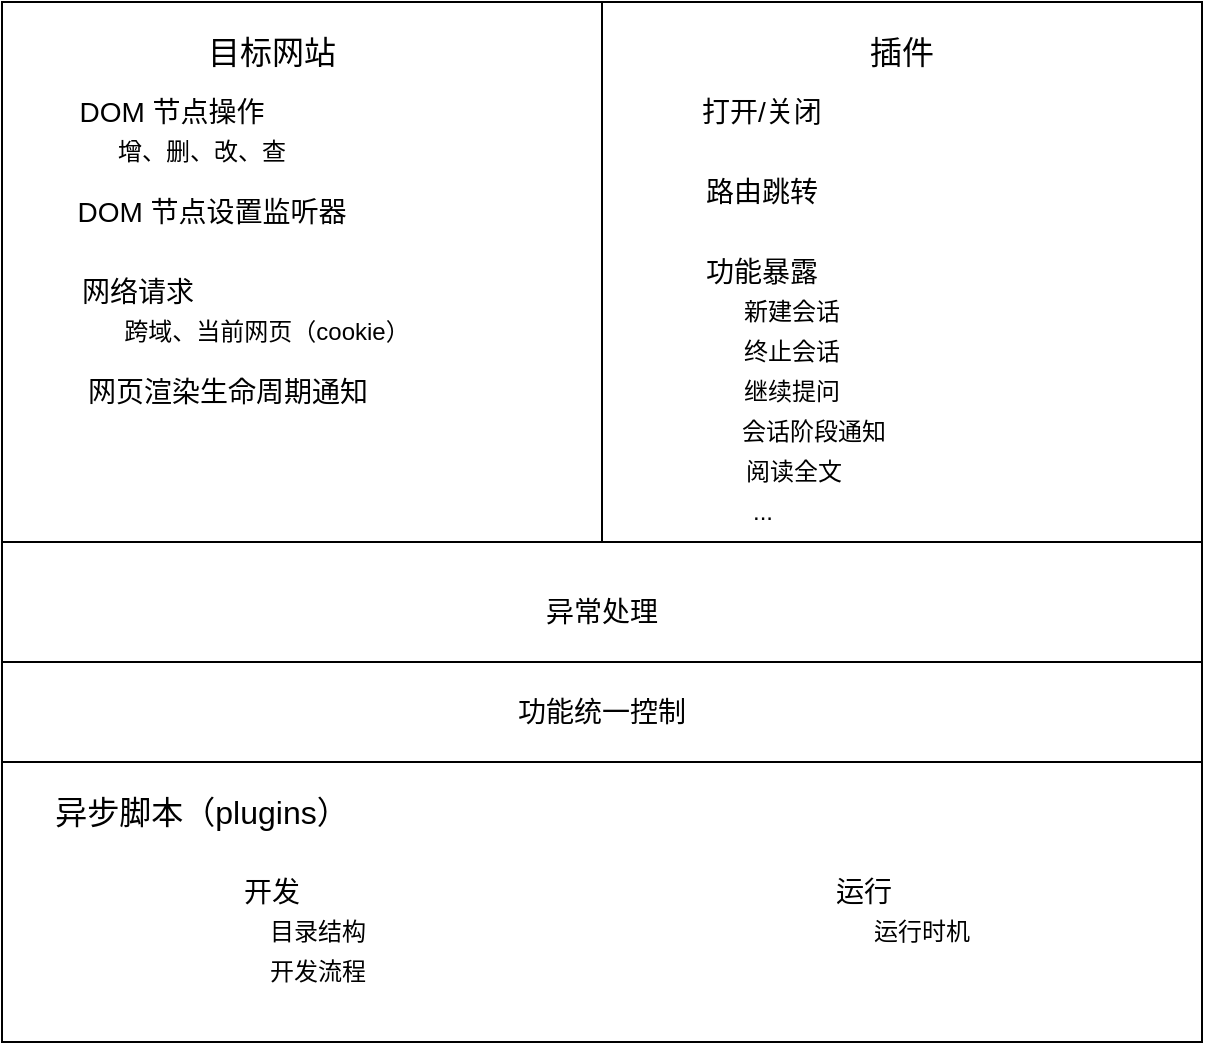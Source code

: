 <mxfile version="24.0.1" type="github">
  <diagram name="第 1 页" id="TAOdgicAipFpl54L88Tn">
    <mxGraphModel dx="1434" dy="795" grid="1" gridSize="10" guides="1" tooltips="1" connect="1" arrows="1" fold="1" page="1" pageScale="1" pageWidth="10000" pageHeight="10000" math="0" shadow="0">
      <root>
        <mxCell id="0" />
        <mxCell id="1" parent="0" />
        <mxCell id="XvL5NV7I00pSstBq485d-1" value="" style="rounded=0;whiteSpace=wrap;html=1;fillColor=none;" vertex="1" parent="1">
          <mxGeometry x="390" y="320" width="600" height="520" as="geometry" />
        </mxCell>
        <mxCell id="XvL5NV7I00pSstBq485d-2" value="" style="endArrow=none;html=1;rounded=0;exitX=0;exitY=0.5;exitDx=0;exitDy=0;" edge="1" parent="1">
          <mxGeometry width="50" height="50" relative="1" as="geometry">
            <mxPoint x="390" y="700" as="sourcePoint" />
            <mxPoint x="990" y="700" as="targetPoint" />
          </mxGeometry>
        </mxCell>
        <mxCell id="XvL5NV7I00pSstBq485d-3" value="" style="endArrow=none;html=1;rounded=0;exitX=0;exitY=0.5;exitDx=0;exitDy=0;" edge="1" parent="1">
          <mxGeometry width="50" height="50" relative="1" as="geometry">
            <mxPoint x="390" y="650" as="sourcePoint" />
            <mxPoint x="990" y="650" as="targetPoint" />
          </mxGeometry>
        </mxCell>
        <mxCell id="XvL5NV7I00pSstBq485d-4" value="" style="endArrow=none;html=1;rounded=0;exitX=0;exitY=0.5;exitDx=0;exitDy=0;entryX=1;entryY=0.5;entryDx=0;entryDy=0;elbow=horizontal;" edge="1" parent="1">
          <mxGeometry width="50" height="50" relative="1" as="geometry">
            <mxPoint x="390" y="590" as="sourcePoint" />
            <mxPoint x="990" y="590" as="targetPoint" />
          </mxGeometry>
        </mxCell>
        <mxCell id="XvL5NV7I00pSstBq485d-6" value="目标网站" style="text;strokeColor=none;align=center;fillColor=none;html=1;verticalAlign=middle;whiteSpace=wrap;rounded=0;fontSize=16;" vertex="1" parent="1">
          <mxGeometry x="480" y="330" width="90" height="30" as="geometry" />
        </mxCell>
        <mxCell id="XvL5NV7I00pSstBq485d-7" value="插件" style="text;strokeColor=none;align=center;fillColor=none;html=1;verticalAlign=middle;whiteSpace=wrap;rounded=0;fontSize=16;" vertex="1" parent="1">
          <mxGeometry x="810" y="330" width="60" height="30" as="geometry" />
        </mxCell>
        <mxCell id="XvL5NV7I00pSstBq485d-9" value="" style="endArrow=none;html=1;rounded=0;entryX=0.5;entryY=0;entryDx=0;entryDy=0;" edge="1" parent="1" target="XvL5NV7I00pSstBq485d-1">
          <mxGeometry width="50" height="50" relative="1" as="geometry">
            <mxPoint x="690" y="590" as="sourcePoint" />
            <mxPoint x="760" y="530" as="targetPoint" />
          </mxGeometry>
        </mxCell>
        <mxCell id="XvL5NV7I00pSstBq485d-10" value="DOM 节点操作" style="text;strokeColor=none;align=center;fillColor=none;html=1;verticalAlign=middle;whiteSpace=wrap;rounded=0;fontSize=14;" vertex="1" parent="1">
          <mxGeometry x="420" y="360" width="110" height="30" as="geometry" />
        </mxCell>
        <mxCell id="XvL5NV7I00pSstBq485d-11" value="增、删、改、查" style="text;strokeColor=none;align=center;fillColor=none;html=1;verticalAlign=middle;whiteSpace=wrap;rounded=0;" vertex="1" parent="1">
          <mxGeometry x="430" y="380" width="120" height="30" as="geometry" />
        </mxCell>
        <mxCell id="XvL5NV7I00pSstBq485d-12" value="DOM 节点设置监听器" style="text;strokeColor=none;align=center;fillColor=none;html=1;verticalAlign=middle;whiteSpace=wrap;rounded=0;fontSize=14;" vertex="1" parent="1">
          <mxGeometry x="420" y="410" width="150" height="30" as="geometry" />
        </mxCell>
        <mxCell id="XvL5NV7I00pSstBq485d-13" value="网络请求" style="text;strokeColor=none;align=center;fillColor=none;html=1;verticalAlign=middle;whiteSpace=wrap;rounded=0;fontSize=14;" vertex="1" parent="1">
          <mxGeometry x="428" y="450" width="60" height="30" as="geometry" />
        </mxCell>
        <mxCell id="XvL5NV7I00pSstBq485d-14" value="跨域、当前网页（cookie）" style="text;strokeColor=none;align=center;fillColor=none;html=1;verticalAlign=middle;whiteSpace=wrap;rounded=0;" vertex="1" parent="1">
          <mxGeometry x="435" y="470" width="175" height="30" as="geometry" />
        </mxCell>
        <mxCell id="XvL5NV7I00pSstBq485d-15" value="网页渲染生命周期通知" style="text;strokeColor=none;align=center;fillColor=none;html=1;verticalAlign=middle;whiteSpace=wrap;rounded=0;fontSize=14;" vertex="1" parent="1">
          <mxGeometry x="428" y="500" width="150" height="30" as="geometry" />
        </mxCell>
        <mxCell id="XvL5NV7I00pSstBq485d-16" value="打开/关闭" style="text;strokeColor=none;align=center;fillColor=none;html=1;verticalAlign=middle;whiteSpace=wrap;rounded=0;fontSize=14;" vertex="1" parent="1">
          <mxGeometry x="730" y="360" width="80" height="30" as="geometry" />
        </mxCell>
        <mxCell id="XvL5NV7I00pSstBq485d-17" value="路由跳转" style="text;strokeColor=none;align=center;fillColor=none;html=1;verticalAlign=middle;whiteSpace=wrap;rounded=0;fontSize=14;" vertex="1" parent="1">
          <mxGeometry x="730" y="400" width="80" height="30" as="geometry" />
        </mxCell>
        <mxCell id="XvL5NV7I00pSstBq485d-18" value="功能暴露" style="text;strokeColor=none;align=center;fillColor=none;html=1;verticalAlign=middle;whiteSpace=wrap;rounded=0;fontSize=14;" vertex="1" parent="1">
          <mxGeometry x="730" y="440" width="80" height="30" as="geometry" />
        </mxCell>
        <mxCell id="XvL5NV7I00pSstBq485d-19" value="新建会话" style="text;strokeColor=none;align=center;fillColor=none;html=1;verticalAlign=middle;whiteSpace=wrap;rounded=0;" vertex="1" parent="1">
          <mxGeometry x="740" y="460" width="90" height="30" as="geometry" />
        </mxCell>
        <mxCell id="XvL5NV7I00pSstBq485d-20" value="终止会话" style="text;strokeColor=none;align=center;fillColor=none;html=1;verticalAlign=middle;whiteSpace=wrap;rounded=0;" vertex="1" parent="1">
          <mxGeometry x="740" y="480" width="90" height="30" as="geometry" />
        </mxCell>
        <mxCell id="XvL5NV7I00pSstBq485d-21" value="继续提问" style="text;strokeColor=none;align=center;fillColor=none;html=1;verticalAlign=middle;whiteSpace=wrap;rounded=0;" vertex="1" parent="1">
          <mxGeometry x="740" y="500" width="90" height="30" as="geometry" />
        </mxCell>
        <mxCell id="XvL5NV7I00pSstBq485d-23" value="会话阶段通知" style="text;strokeColor=none;align=center;fillColor=none;html=1;verticalAlign=middle;whiteSpace=wrap;rounded=0;" vertex="1" parent="1">
          <mxGeometry x="741" y="520" width="110" height="30" as="geometry" />
        </mxCell>
        <mxCell id="XvL5NV7I00pSstBq485d-24" value="阅读全文" style="text;strokeColor=none;align=center;fillColor=none;html=1;verticalAlign=middle;whiteSpace=wrap;rounded=0;" vertex="1" parent="1">
          <mxGeometry x="741" y="540" width="90" height="30" as="geometry" />
        </mxCell>
        <mxCell id="XvL5NV7I00pSstBq485d-25" value="..." style="text;strokeColor=none;align=center;fillColor=none;html=1;verticalAlign=middle;whiteSpace=wrap;rounded=0;" vertex="1" parent="1">
          <mxGeometry x="741" y="560" width="59" height="30" as="geometry" />
        </mxCell>
        <mxCell id="XvL5NV7I00pSstBq485d-26" value="异常处理" style="text;strokeColor=none;align=center;fillColor=none;html=1;verticalAlign=middle;whiteSpace=wrap;rounded=0;fontSize=14;" vertex="1" parent="1">
          <mxGeometry x="660" y="610" width="60" height="30" as="geometry" />
        </mxCell>
        <mxCell id="XvL5NV7I00pSstBq485d-27" value="功能统一控制" style="text;strokeColor=none;align=center;fillColor=none;html=1;verticalAlign=middle;whiteSpace=wrap;rounded=0;fontSize=14;" vertex="1" parent="1">
          <mxGeometry x="630" y="660" width="120" height="30" as="geometry" />
        </mxCell>
        <mxCell id="XvL5NV7I00pSstBq485d-28" value="异步脚本（plugins）" style="text;strokeColor=none;align=center;fillColor=none;html=1;verticalAlign=middle;whiteSpace=wrap;rounded=0;fontSize=16;" vertex="1" parent="1">
          <mxGeometry x="410" y="710" width="160" height="30" as="geometry" />
        </mxCell>
        <mxCell id="XvL5NV7I00pSstBq485d-29" value="开发" style="text;strokeColor=none;align=center;fillColor=none;html=1;verticalAlign=middle;whiteSpace=wrap;rounded=0;fontSize=14;" vertex="1" parent="1">
          <mxGeometry x="495" y="750" width="60" height="30" as="geometry" />
        </mxCell>
        <mxCell id="XvL5NV7I00pSstBq485d-30" value="运行" style="text;strokeColor=none;align=center;fillColor=none;html=1;verticalAlign=middle;whiteSpace=wrap;rounded=0;fontSize=14;" vertex="1" parent="1">
          <mxGeometry x="791" y="750" width="60" height="30" as="geometry" />
        </mxCell>
        <mxCell id="XvL5NV7I00pSstBq485d-31" value="目录结构" style="text;strokeColor=none;align=center;fillColor=none;html=1;verticalAlign=middle;whiteSpace=wrap;rounded=0;fontSize=12;" vertex="1" parent="1">
          <mxGeometry x="518" y="770" width="60" height="30" as="geometry" />
        </mxCell>
        <mxCell id="XvL5NV7I00pSstBq485d-32" value="开发流程" style="text;strokeColor=none;align=center;fillColor=none;html=1;verticalAlign=middle;whiteSpace=wrap;rounded=0;fontSize=12;" vertex="1" parent="1">
          <mxGeometry x="518" y="790" width="60" height="30" as="geometry" />
        </mxCell>
        <mxCell id="XvL5NV7I00pSstBq485d-33" value="运行时机" style="text;strokeColor=none;align=center;fillColor=none;html=1;verticalAlign=middle;whiteSpace=wrap;rounded=0;fontSize=12;" vertex="1" parent="1">
          <mxGeometry x="820" y="770" width="60" height="30" as="geometry" />
        </mxCell>
      </root>
    </mxGraphModel>
  </diagram>
</mxfile>
